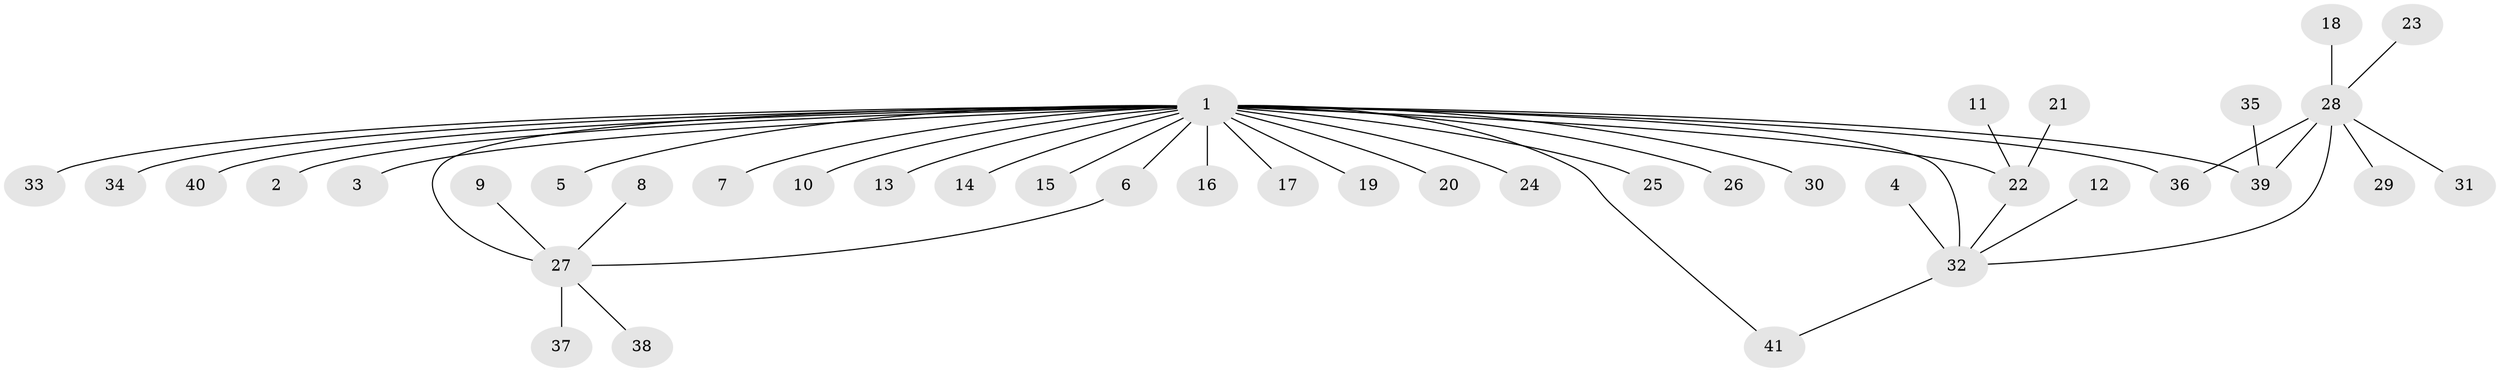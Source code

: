 // original degree distribution, {15: 0.012195121951219513, 19: 0.012195121951219513, 6: 0.024390243902439025, 13: 0.012195121951219513, 2: 0.25609756097560976, 3: 0.10975609756097561, 12: 0.012195121951219513, 1: 0.5365853658536586, 5: 0.024390243902439025}
// Generated by graph-tools (version 1.1) at 2025/26/03/09/25 03:26:04]
// undirected, 41 vertices, 45 edges
graph export_dot {
graph [start="1"]
  node [color=gray90,style=filled];
  1;
  2;
  3;
  4;
  5;
  6;
  7;
  8;
  9;
  10;
  11;
  12;
  13;
  14;
  15;
  16;
  17;
  18;
  19;
  20;
  21;
  22;
  23;
  24;
  25;
  26;
  27;
  28;
  29;
  30;
  31;
  32;
  33;
  34;
  35;
  36;
  37;
  38;
  39;
  40;
  41;
  1 -- 2 [weight=1.0];
  1 -- 3 [weight=1.0];
  1 -- 5 [weight=1.0];
  1 -- 6 [weight=1.0];
  1 -- 7 [weight=1.0];
  1 -- 10 [weight=1.0];
  1 -- 13 [weight=1.0];
  1 -- 14 [weight=1.0];
  1 -- 15 [weight=1.0];
  1 -- 16 [weight=1.0];
  1 -- 17 [weight=1.0];
  1 -- 19 [weight=1.0];
  1 -- 20 [weight=1.0];
  1 -- 22 [weight=1.0];
  1 -- 24 [weight=1.0];
  1 -- 25 [weight=1.0];
  1 -- 26 [weight=1.0];
  1 -- 27 [weight=2.0];
  1 -- 30 [weight=1.0];
  1 -- 32 [weight=2.0];
  1 -- 33 [weight=1.0];
  1 -- 34 [weight=1.0];
  1 -- 36 [weight=2.0];
  1 -- 39 [weight=1.0];
  1 -- 40 [weight=1.0];
  1 -- 41 [weight=1.0];
  4 -- 32 [weight=1.0];
  6 -- 27 [weight=1.0];
  8 -- 27 [weight=2.0];
  9 -- 27 [weight=1.0];
  11 -- 22 [weight=1.0];
  12 -- 32 [weight=1.0];
  18 -- 28 [weight=2.0];
  21 -- 22 [weight=1.0];
  22 -- 32 [weight=1.0];
  23 -- 28 [weight=1.0];
  27 -- 37 [weight=2.0];
  27 -- 38 [weight=1.0];
  28 -- 29 [weight=1.0];
  28 -- 31 [weight=1.0];
  28 -- 32 [weight=1.0];
  28 -- 36 [weight=1.0];
  28 -- 39 [weight=1.0];
  32 -- 41 [weight=1.0];
  35 -- 39 [weight=1.0];
}
